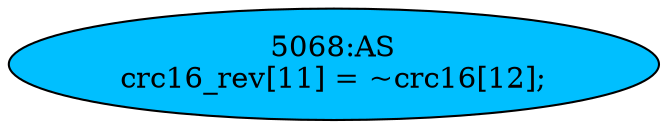 strict digraph "" {
	node [label="\N"];
	"5068:AS"	 [ast="<pyverilog.vparser.ast.Assign object at 0x7f13b557d790>",
		def_var="['crc16_rev']",
		fillcolor=deepskyblue,
		label="5068:AS
crc16_rev[11] = ~crc16[12];",
		statements="[]",
		style=filled,
		typ=Assign,
		use_var="['crc16']"];
}
